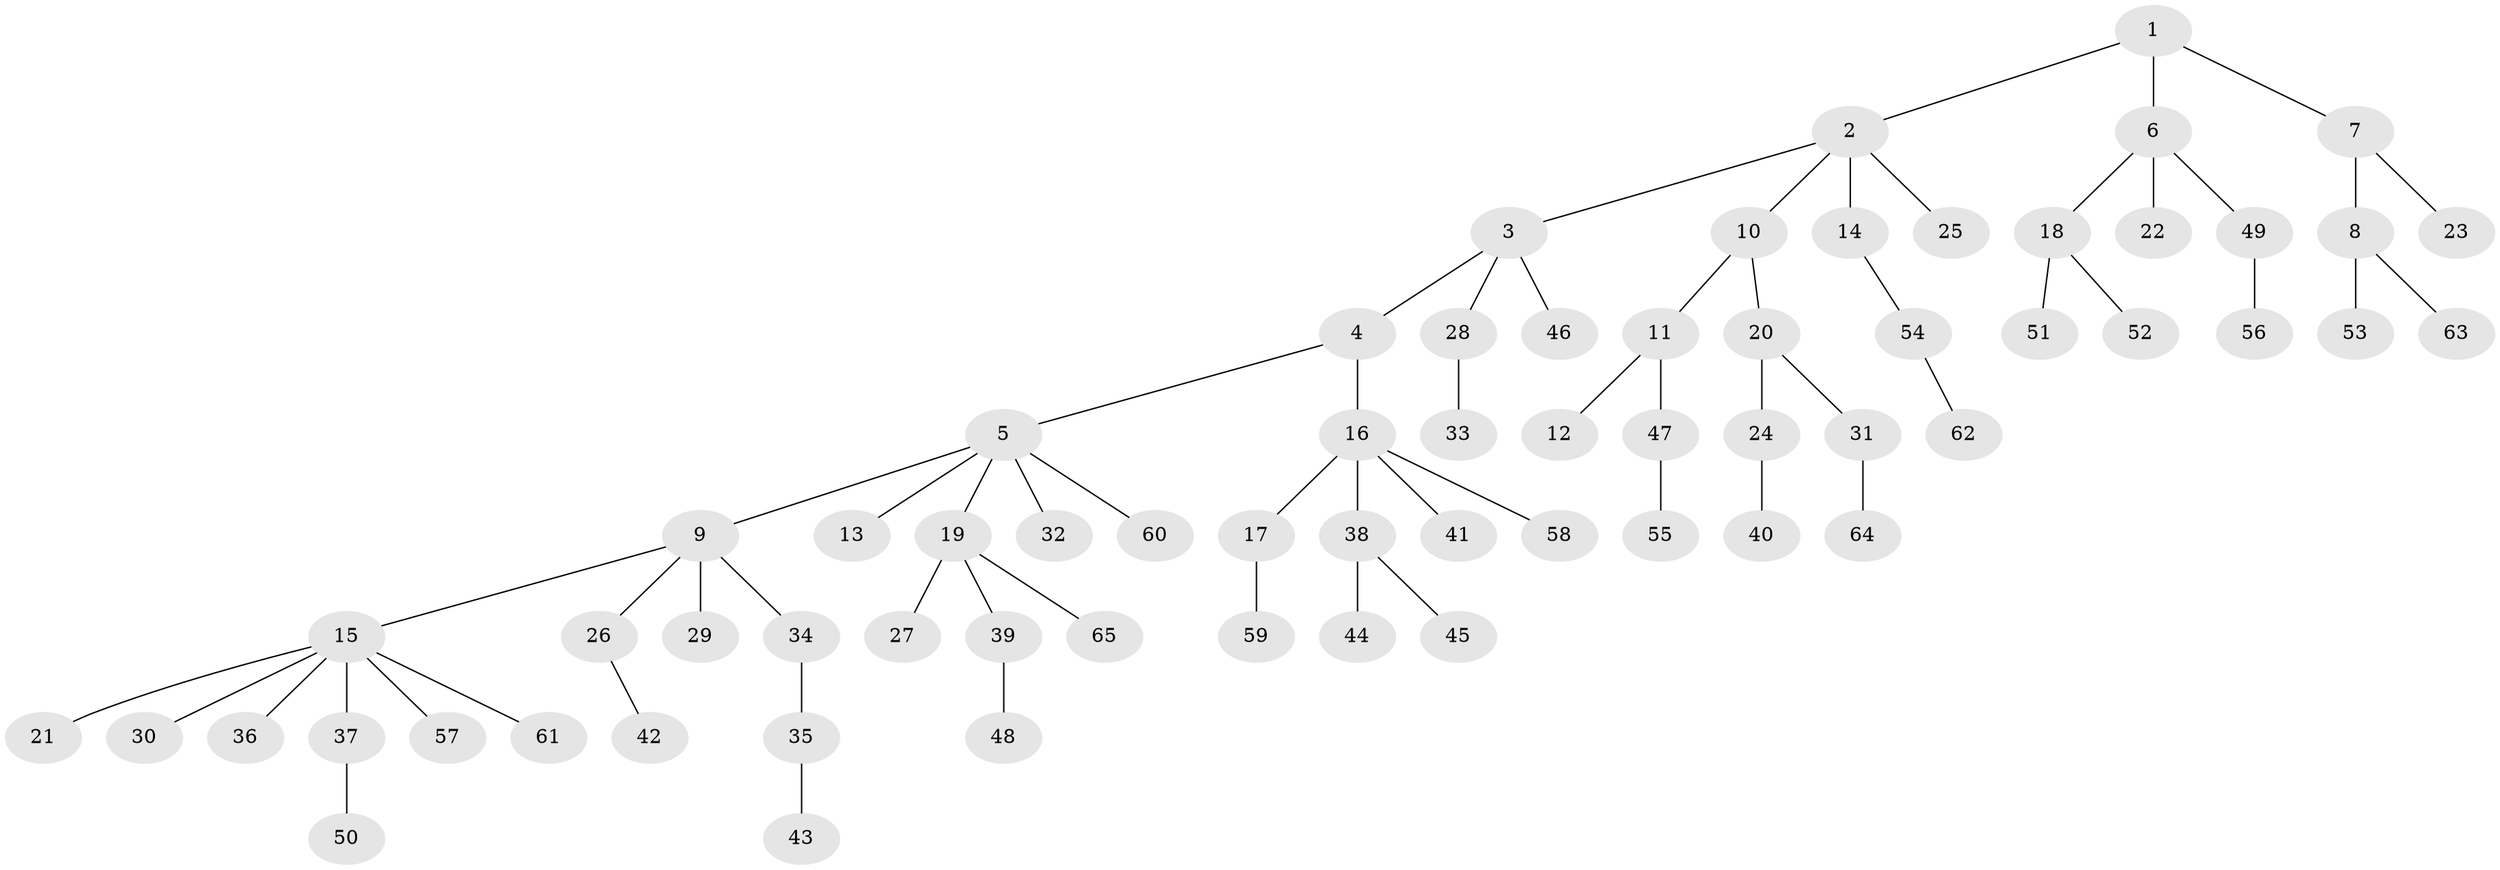 // coarse degree distribution, {3: 0.13333333333333333, 7: 0.022222222222222223, 5: 0.044444444444444446, 2: 0.13333333333333333, 4: 0.044444444444444446, 1: 0.6, 6: 0.022222222222222223}
// Generated by graph-tools (version 1.1) at 2025/52/02/27/25 19:52:12]
// undirected, 65 vertices, 64 edges
graph export_dot {
graph [start="1"]
  node [color=gray90,style=filled];
  1;
  2;
  3;
  4;
  5;
  6;
  7;
  8;
  9;
  10;
  11;
  12;
  13;
  14;
  15;
  16;
  17;
  18;
  19;
  20;
  21;
  22;
  23;
  24;
  25;
  26;
  27;
  28;
  29;
  30;
  31;
  32;
  33;
  34;
  35;
  36;
  37;
  38;
  39;
  40;
  41;
  42;
  43;
  44;
  45;
  46;
  47;
  48;
  49;
  50;
  51;
  52;
  53;
  54;
  55;
  56;
  57;
  58;
  59;
  60;
  61;
  62;
  63;
  64;
  65;
  1 -- 2;
  1 -- 6;
  1 -- 7;
  2 -- 3;
  2 -- 10;
  2 -- 14;
  2 -- 25;
  3 -- 4;
  3 -- 28;
  3 -- 46;
  4 -- 5;
  4 -- 16;
  5 -- 9;
  5 -- 13;
  5 -- 19;
  5 -- 32;
  5 -- 60;
  6 -- 18;
  6 -- 22;
  6 -- 49;
  7 -- 8;
  7 -- 23;
  8 -- 53;
  8 -- 63;
  9 -- 15;
  9 -- 26;
  9 -- 29;
  9 -- 34;
  10 -- 11;
  10 -- 20;
  11 -- 12;
  11 -- 47;
  14 -- 54;
  15 -- 21;
  15 -- 30;
  15 -- 36;
  15 -- 37;
  15 -- 57;
  15 -- 61;
  16 -- 17;
  16 -- 38;
  16 -- 41;
  16 -- 58;
  17 -- 59;
  18 -- 51;
  18 -- 52;
  19 -- 27;
  19 -- 39;
  19 -- 65;
  20 -- 24;
  20 -- 31;
  24 -- 40;
  26 -- 42;
  28 -- 33;
  31 -- 64;
  34 -- 35;
  35 -- 43;
  37 -- 50;
  38 -- 44;
  38 -- 45;
  39 -- 48;
  47 -- 55;
  49 -- 56;
  54 -- 62;
}

